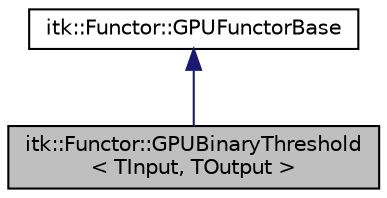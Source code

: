 digraph "itk::Functor::GPUBinaryThreshold&lt; TInput, TOutput &gt;"
{
 // LATEX_PDF_SIZE
  edge [fontname="Helvetica",fontsize="10",labelfontname="Helvetica",labelfontsize="10"];
  node [fontname="Helvetica",fontsize="10",shape=record];
  Node1 [label="itk::Functor::GPUBinaryThreshold\l\< TInput, TOutput \>",height=0.2,width=0.4,color="black", fillcolor="grey75", style="filled", fontcolor="black",tooltip=" "];
  Node2 -> Node1 [dir="back",color="midnightblue",fontsize="10",style="solid",fontname="Helvetica"];
  Node2 [label="itk::Functor::GPUFunctorBase",height=0.2,width=0.4,color="black", fillcolor="white", style="filled",URL="$classitk_1_1Functor_1_1GPUFunctorBase.html",tooltip="Base functor class for GPU functor image filters."];
}
